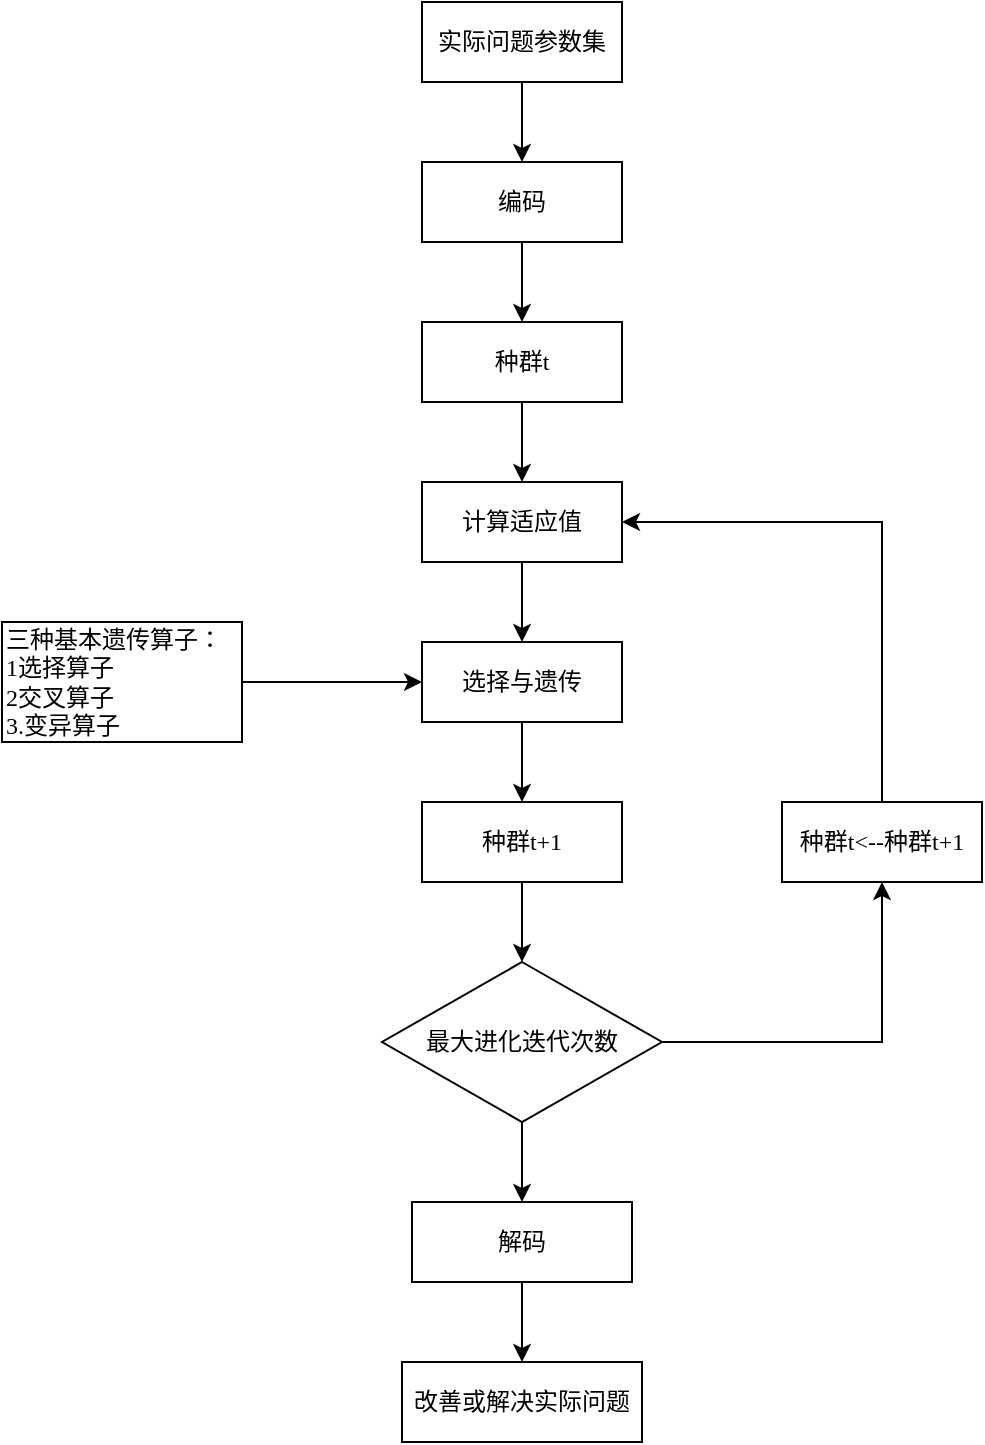<mxfile version="21.0.8" type="github">
  <diagram id="C5RBs43oDa-KdzZeNtuy" name="Page-1">
    <mxGraphModel dx="1877" dy="549" grid="1" gridSize="10" guides="1" tooltips="1" connect="1" arrows="1" fold="1" page="1" pageScale="1" pageWidth="827" pageHeight="1169" math="0" shadow="0">
      <root>
        <mxCell id="WIyWlLk6GJQsqaUBKTNV-0" />
        <mxCell id="WIyWlLk6GJQsqaUBKTNV-1" parent="WIyWlLk6GJQsqaUBKTNV-0" />
        <mxCell id="dtLqzSOW9jpUZC_-jgEE-11" value="" style="edgeStyle=orthogonalEdgeStyle;rounded=0;orthogonalLoop=1;jettySize=auto;html=1;" edge="1" parent="WIyWlLk6GJQsqaUBKTNV-1" source="dtLqzSOW9jpUZC_-jgEE-0" target="dtLqzSOW9jpUZC_-jgEE-1">
          <mxGeometry relative="1" as="geometry" />
        </mxCell>
        <mxCell id="dtLqzSOW9jpUZC_-jgEE-0" value="&lt;font data-font-src=&quot;https://fonts.googleapis.com/css?family=%E5%AE%8B%E4%BD%93&quot; face=&quot;宋体&quot;&gt;实际问题参数集&lt;/font&gt;" style="rounded=0;whiteSpace=wrap;html=1;" vertex="1" parent="WIyWlLk6GJQsqaUBKTNV-1">
          <mxGeometry x="140" y="40" width="100" height="40" as="geometry" />
        </mxCell>
        <mxCell id="dtLqzSOW9jpUZC_-jgEE-12" value="" style="edgeStyle=orthogonalEdgeStyle;rounded=0;orthogonalLoop=1;jettySize=auto;html=1;" edge="1" parent="WIyWlLk6GJQsqaUBKTNV-1" source="dtLqzSOW9jpUZC_-jgEE-1" target="dtLqzSOW9jpUZC_-jgEE-2">
          <mxGeometry relative="1" as="geometry" />
        </mxCell>
        <mxCell id="dtLqzSOW9jpUZC_-jgEE-1" value="&lt;font data-font-src=&quot;https://fonts.googleapis.com/css?family=%E5%AE%8B%E4%BD%93&quot; face=&quot;宋体&quot;&gt;编码&lt;/font&gt;" style="rounded=0;whiteSpace=wrap;html=1;" vertex="1" parent="WIyWlLk6GJQsqaUBKTNV-1">
          <mxGeometry x="140" y="120" width="100" height="40" as="geometry" />
        </mxCell>
        <mxCell id="dtLqzSOW9jpUZC_-jgEE-13" value="" style="edgeStyle=orthogonalEdgeStyle;rounded=0;orthogonalLoop=1;jettySize=auto;html=1;" edge="1" parent="WIyWlLk6GJQsqaUBKTNV-1" source="dtLqzSOW9jpUZC_-jgEE-2" target="dtLqzSOW9jpUZC_-jgEE-3">
          <mxGeometry relative="1" as="geometry" />
        </mxCell>
        <mxCell id="dtLqzSOW9jpUZC_-jgEE-2" value="&lt;font data-font-src=&quot;https://fonts.googleapis.com/css?family=%E5%AE%8B%E4%BD%93&quot; face=&quot;宋体&quot;&gt;种群t&lt;/font&gt;" style="rounded=0;whiteSpace=wrap;html=1;" vertex="1" parent="WIyWlLk6GJQsqaUBKTNV-1">
          <mxGeometry x="140" y="200" width="100" height="40" as="geometry" />
        </mxCell>
        <mxCell id="dtLqzSOW9jpUZC_-jgEE-14" value="" style="edgeStyle=orthogonalEdgeStyle;rounded=0;orthogonalLoop=1;jettySize=auto;html=1;" edge="1" parent="WIyWlLk6GJQsqaUBKTNV-1" source="dtLqzSOW9jpUZC_-jgEE-3" target="dtLqzSOW9jpUZC_-jgEE-4">
          <mxGeometry relative="1" as="geometry" />
        </mxCell>
        <mxCell id="dtLqzSOW9jpUZC_-jgEE-3" value="&lt;font data-font-src=&quot;https://fonts.googleapis.com/css?family=%E5%AE%8B%E4%BD%93&quot; face=&quot;宋体&quot;&gt;计算适应值&lt;/font&gt;" style="rounded=0;whiteSpace=wrap;html=1;" vertex="1" parent="WIyWlLk6GJQsqaUBKTNV-1">
          <mxGeometry x="140" y="280" width="100" height="40" as="geometry" />
        </mxCell>
        <mxCell id="dtLqzSOW9jpUZC_-jgEE-15" value="" style="edgeStyle=orthogonalEdgeStyle;rounded=0;orthogonalLoop=1;jettySize=auto;html=1;" edge="1" parent="WIyWlLk6GJQsqaUBKTNV-1" source="dtLqzSOW9jpUZC_-jgEE-4" target="dtLqzSOW9jpUZC_-jgEE-5">
          <mxGeometry relative="1" as="geometry" />
        </mxCell>
        <mxCell id="dtLqzSOW9jpUZC_-jgEE-4" value="&lt;font data-font-src=&quot;https://fonts.googleapis.com/css?family=%E5%AE%8B%E4%BD%93&quot; face=&quot;宋体&quot;&gt;选择与遗传&lt;/font&gt;" style="rounded=0;whiteSpace=wrap;html=1;" vertex="1" parent="WIyWlLk6GJQsqaUBKTNV-1">
          <mxGeometry x="140" y="360" width="100" height="40" as="geometry" />
        </mxCell>
        <mxCell id="dtLqzSOW9jpUZC_-jgEE-16" value="" style="edgeStyle=orthogonalEdgeStyle;rounded=0;orthogonalLoop=1;jettySize=auto;html=1;" edge="1" parent="WIyWlLk6GJQsqaUBKTNV-1" source="dtLqzSOW9jpUZC_-jgEE-5" target="dtLqzSOW9jpUZC_-jgEE-6">
          <mxGeometry relative="1" as="geometry" />
        </mxCell>
        <mxCell id="dtLqzSOW9jpUZC_-jgEE-5" value="&lt;font data-font-src=&quot;https://fonts.googleapis.com/css?family=%E5%AE%8B%E4%BD%93&quot; face=&quot;宋体&quot;&gt;种群t+1&lt;/font&gt;" style="rounded=0;whiteSpace=wrap;html=1;" vertex="1" parent="WIyWlLk6GJQsqaUBKTNV-1">
          <mxGeometry x="140" y="440" width="100" height="40" as="geometry" />
        </mxCell>
        <mxCell id="dtLqzSOW9jpUZC_-jgEE-17" value="" style="edgeStyle=orthogonalEdgeStyle;rounded=0;orthogonalLoop=1;jettySize=auto;html=1;" edge="1" parent="WIyWlLk6GJQsqaUBKTNV-1" source="dtLqzSOW9jpUZC_-jgEE-6" target="dtLqzSOW9jpUZC_-jgEE-7">
          <mxGeometry relative="1" as="geometry" />
        </mxCell>
        <mxCell id="dtLqzSOW9jpUZC_-jgEE-20" style="edgeStyle=orthogonalEdgeStyle;rounded=0;orthogonalLoop=1;jettySize=auto;html=1;entryX=0.5;entryY=1;entryDx=0;entryDy=0;" edge="1" parent="WIyWlLk6GJQsqaUBKTNV-1" source="dtLqzSOW9jpUZC_-jgEE-6" target="dtLqzSOW9jpUZC_-jgEE-10">
          <mxGeometry relative="1" as="geometry" />
        </mxCell>
        <mxCell id="dtLqzSOW9jpUZC_-jgEE-6" value="&lt;font data-font-src=&quot;https://fonts.googleapis.com/css?family=%E5%AE%8B%E4%BD%93&quot; face=&quot;宋体&quot;&gt;最大进化迭代次数&lt;/font&gt;" style="rhombus;whiteSpace=wrap;html=1;" vertex="1" parent="WIyWlLk6GJQsqaUBKTNV-1">
          <mxGeometry x="120" y="520" width="140" height="80" as="geometry" />
        </mxCell>
        <mxCell id="dtLqzSOW9jpUZC_-jgEE-18" value="" style="edgeStyle=orthogonalEdgeStyle;rounded=0;orthogonalLoop=1;jettySize=auto;html=1;" edge="1" parent="WIyWlLk6GJQsqaUBKTNV-1" source="dtLqzSOW9jpUZC_-jgEE-7" target="dtLqzSOW9jpUZC_-jgEE-8">
          <mxGeometry relative="1" as="geometry" />
        </mxCell>
        <mxCell id="dtLqzSOW9jpUZC_-jgEE-7" value="&lt;font data-font-src=&quot;https://fonts.googleapis.com/css?family=%E5%AE%8B%E4%BD%93&quot; face=&quot;宋体&quot;&gt;解码&lt;/font&gt;" style="rounded=0;whiteSpace=wrap;html=1;" vertex="1" parent="WIyWlLk6GJQsqaUBKTNV-1">
          <mxGeometry x="135" y="640" width="110" height="40" as="geometry" />
        </mxCell>
        <mxCell id="dtLqzSOW9jpUZC_-jgEE-8" value="&lt;font data-font-src=&quot;https://fonts.googleapis.com/css?family=%E5%AE%8B%E4%BD%93&quot; face=&quot;宋体&quot;&gt;改善或解决实际问题&lt;/font&gt;" style="rounded=0;whiteSpace=wrap;html=1;" vertex="1" parent="WIyWlLk6GJQsqaUBKTNV-1">
          <mxGeometry x="130" y="720" width="120" height="40" as="geometry" />
        </mxCell>
        <mxCell id="dtLqzSOW9jpUZC_-jgEE-19" value="" style="edgeStyle=orthogonalEdgeStyle;rounded=0;orthogonalLoop=1;jettySize=auto;html=1;" edge="1" parent="WIyWlLk6GJQsqaUBKTNV-1" source="dtLqzSOW9jpUZC_-jgEE-9" target="dtLqzSOW9jpUZC_-jgEE-4">
          <mxGeometry relative="1" as="geometry" />
        </mxCell>
        <mxCell id="dtLqzSOW9jpUZC_-jgEE-9" value="&lt;div style=&quot;&quot;&gt;&lt;span style=&quot;background-color: initial;&quot;&gt;&lt;font data-font-src=&quot;https://fonts.googleapis.com/css?family=%E5%AE%8B%E4%BD%93&quot;&gt;三种基本遗传算子：&lt;/font&gt;&lt;/span&gt;&lt;/div&gt;&lt;div style=&quot;&quot;&gt;&lt;span style=&quot;background-color: initial;&quot;&gt;&lt;font data-font-src=&quot;https://fonts.googleapis.com/css?family=%E5%AE%8B%E4%BD%93&quot;&gt;1选择算子&lt;/font&gt;&lt;/span&gt;&lt;/div&gt;&lt;div style=&quot;&quot;&gt;&lt;span style=&quot;background-color: initial;&quot;&gt;&lt;font data-font-src=&quot;https://fonts.googleapis.com/css?family=%E5%AE%8B%E4%BD%93&quot;&gt;2交叉算子&lt;/font&gt;&lt;/span&gt;&lt;/div&gt;&lt;div style=&quot;&quot;&gt;&lt;span style=&quot;background-color: initial;&quot;&gt;&lt;font data-font-src=&quot;https://fonts.googleapis.com/css?family=%E5%AE%8B%E4%BD%93&quot;&gt;3.变异算子&lt;/font&gt;&lt;/span&gt;&lt;/div&gt;" style="rounded=0;whiteSpace=wrap;html=1;align=left;fontFamily=宋体;fontSource=https%3A%2F%2Ffonts.googleapis.com%2Fcss%3Ffamily%3D%25E5%25AE%258B%25E4%25BD%2593;" vertex="1" parent="WIyWlLk6GJQsqaUBKTNV-1">
          <mxGeometry x="-70" y="350" width="120" height="60" as="geometry" />
        </mxCell>
        <mxCell id="dtLqzSOW9jpUZC_-jgEE-21" style="edgeStyle=orthogonalEdgeStyle;rounded=0;orthogonalLoop=1;jettySize=auto;html=1;exitX=0.5;exitY=0;exitDx=0;exitDy=0;entryX=1;entryY=0.5;entryDx=0;entryDy=0;" edge="1" parent="WIyWlLk6GJQsqaUBKTNV-1" source="dtLqzSOW9jpUZC_-jgEE-10" target="dtLqzSOW9jpUZC_-jgEE-3">
          <mxGeometry relative="1" as="geometry" />
        </mxCell>
        <mxCell id="dtLqzSOW9jpUZC_-jgEE-10" value="&lt;font data-font-src=&quot;https://fonts.googleapis.com/css?family=%E5%AE%8B%E4%BD%93&quot; face=&quot;宋体&quot;&gt;种群t&amp;lt;--种群t+1&lt;/font&gt;" style="rounded=0;whiteSpace=wrap;html=1;" vertex="1" parent="WIyWlLk6GJQsqaUBKTNV-1">
          <mxGeometry x="320" y="440" width="100" height="40" as="geometry" />
        </mxCell>
      </root>
    </mxGraphModel>
  </diagram>
</mxfile>
